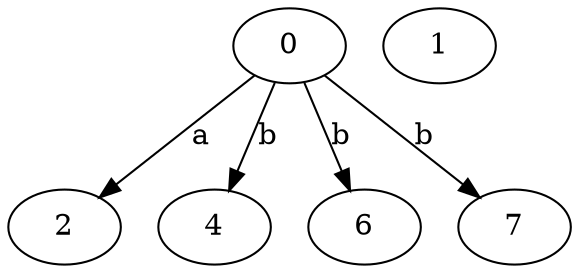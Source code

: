 strict digraph  {
0;
1;
2;
4;
6;
7;
0 -> 2  [label=a];
0 -> 4  [label=b];
0 -> 6  [label=b];
0 -> 7  [label=b];
}
